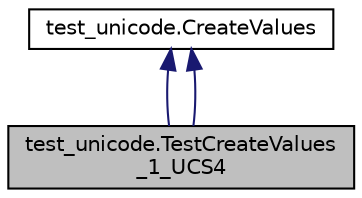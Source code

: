 digraph "test_unicode.TestCreateValues_1_UCS4"
{
 // LATEX_PDF_SIZE
  edge [fontname="Helvetica",fontsize="10",labelfontname="Helvetica",labelfontsize="10"];
  node [fontname="Helvetica",fontsize="10",shape=record];
  Node1 [label="test_unicode.TestCreateValues\l_1_UCS4",height=0.2,width=0.4,color="black", fillcolor="grey75", style="filled", fontcolor="black",tooltip=" "];
  Node2 -> Node1 [dir="back",color="midnightblue",fontsize="10",style="solid",fontname="Helvetica"];
  Node2 [label="test_unicode.CreateValues",height=0.2,width=0.4,color="black", fillcolor="white", style="filled",URL="$classtest__unicode_1_1CreateValues.html",tooltip=" "];
  Node2 -> Node1 [dir="back",color="midnightblue",fontsize="10",style="solid",fontname="Helvetica"];
}
